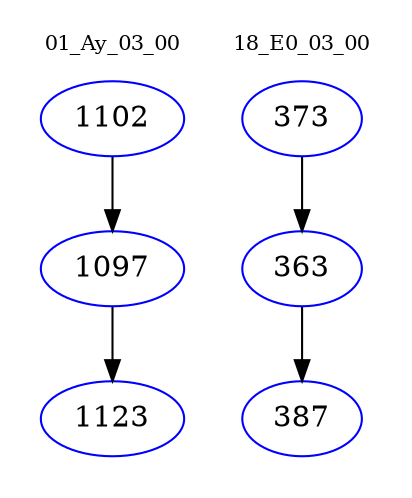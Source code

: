 digraph{
subgraph cluster_0 {
color = white
label = "01_Ay_03_00";
fontsize=10;
T0_1102 [label="1102", color="blue"]
T0_1102 -> T0_1097 [color="black"]
T0_1097 [label="1097", color="blue"]
T0_1097 -> T0_1123 [color="black"]
T0_1123 [label="1123", color="blue"]
}
subgraph cluster_1 {
color = white
label = "18_E0_03_00";
fontsize=10;
T1_373 [label="373", color="blue"]
T1_373 -> T1_363 [color="black"]
T1_363 [label="363", color="blue"]
T1_363 -> T1_387 [color="black"]
T1_387 [label="387", color="blue"]
}
}
